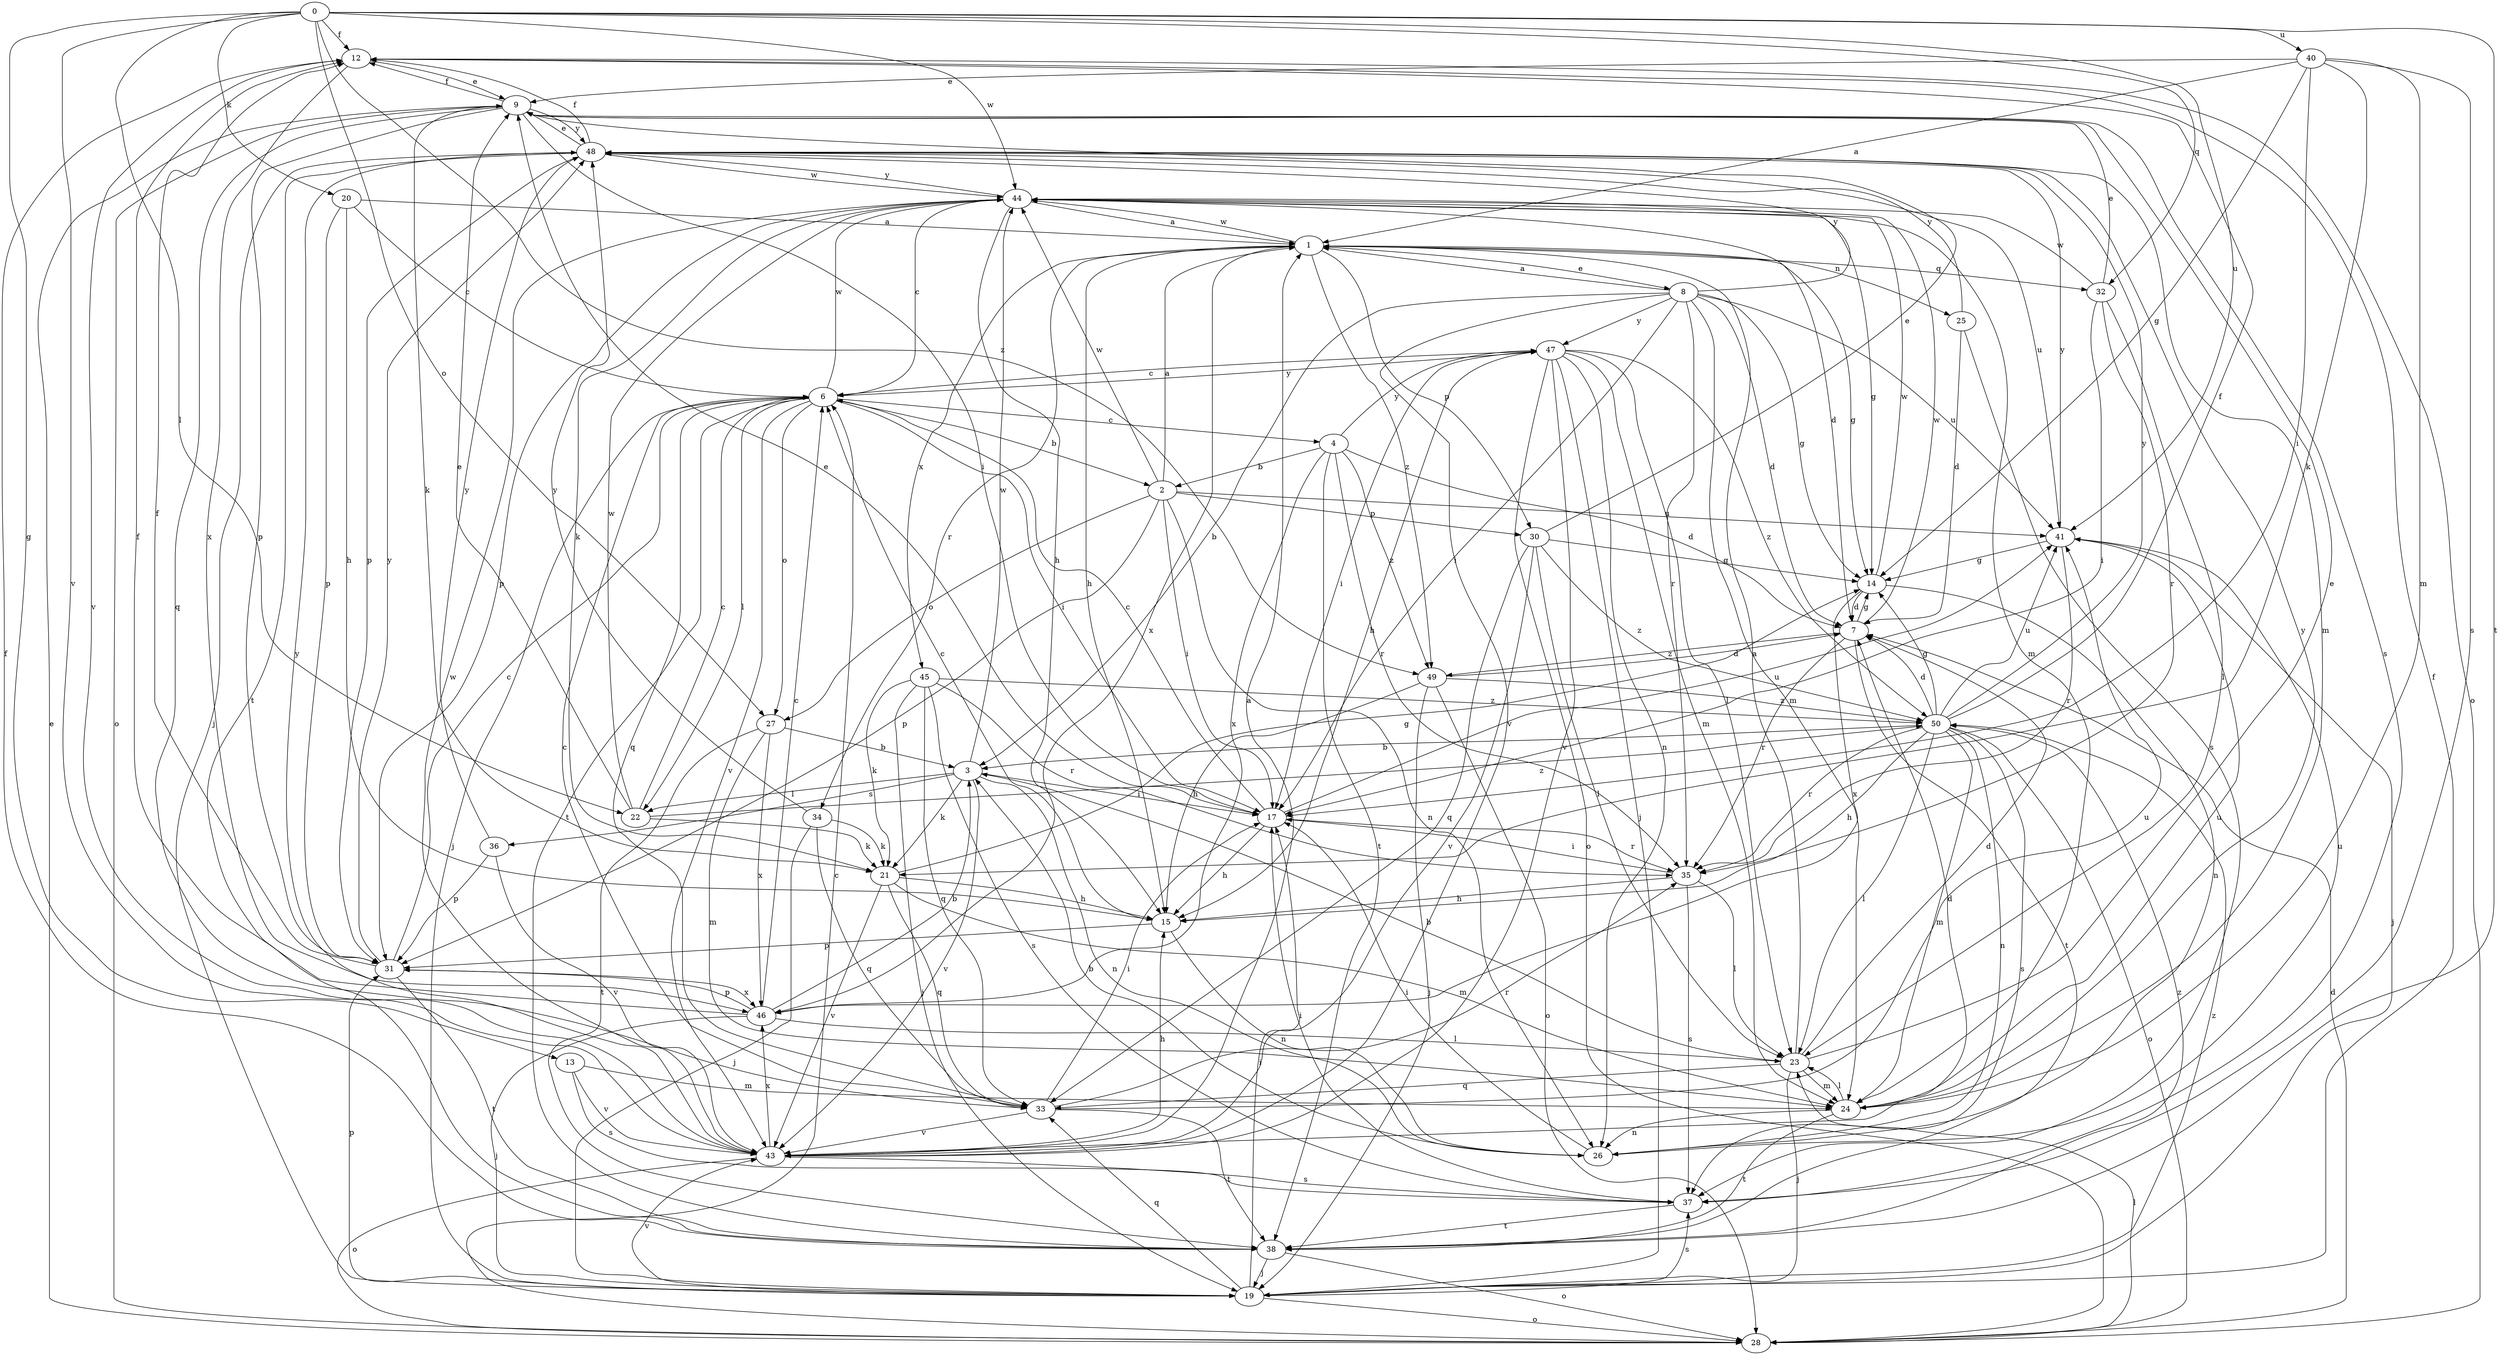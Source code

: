 strict digraph  {
0;
1;
2;
3;
4;
6;
7;
8;
9;
12;
13;
14;
15;
17;
19;
20;
21;
22;
23;
24;
25;
26;
27;
28;
30;
31;
32;
33;
34;
35;
36;
37;
38;
40;
41;
43;
44;
45;
46;
47;
48;
49;
50;
0 -> 12  [label=f];
0 -> 13  [label=g];
0 -> 20  [label=k];
0 -> 22  [label=l];
0 -> 27  [label=o];
0 -> 32  [label=q];
0 -> 38  [label=t];
0 -> 40  [label=u];
0 -> 41  [label=u];
0 -> 43  [label=v];
0 -> 44  [label=w];
0 -> 49  [label=z];
1 -> 8  [label=e];
1 -> 14  [label=g];
1 -> 15  [label=h];
1 -> 25  [label=n];
1 -> 30  [label=p];
1 -> 32  [label=q];
1 -> 34  [label=r];
1 -> 44  [label=w];
1 -> 45  [label=x];
1 -> 46  [label=x];
1 -> 49  [label=z];
2 -> 1  [label=a];
2 -> 17  [label=i];
2 -> 26  [label=n];
2 -> 27  [label=o];
2 -> 30  [label=p];
2 -> 31  [label=p];
2 -> 41  [label=u];
2 -> 44  [label=w];
3 -> 17  [label=i];
3 -> 21  [label=k];
3 -> 22  [label=l];
3 -> 26  [label=n];
3 -> 36  [label=s];
3 -> 43  [label=v];
3 -> 44  [label=w];
4 -> 2  [label=b];
4 -> 7  [label=d];
4 -> 35  [label=r];
4 -> 38  [label=t];
4 -> 46  [label=x];
4 -> 47  [label=y];
4 -> 49  [label=z];
6 -> 2  [label=b];
6 -> 4  [label=c];
6 -> 17  [label=i];
6 -> 19  [label=j];
6 -> 22  [label=l];
6 -> 27  [label=o];
6 -> 33  [label=q];
6 -> 38  [label=t];
6 -> 43  [label=v];
6 -> 44  [label=w];
6 -> 47  [label=y];
7 -> 14  [label=g];
7 -> 35  [label=r];
7 -> 38  [label=t];
7 -> 44  [label=w];
7 -> 49  [label=z];
8 -> 1  [label=a];
8 -> 3  [label=b];
8 -> 7  [label=d];
8 -> 14  [label=g];
8 -> 17  [label=i];
8 -> 24  [label=m];
8 -> 35  [label=r];
8 -> 41  [label=u];
8 -> 43  [label=v];
8 -> 47  [label=y];
8 -> 48  [label=y];
9 -> 12  [label=f];
9 -> 17  [label=i];
9 -> 21  [label=k];
9 -> 28  [label=o];
9 -> 31  [label=p];
9 -> 33  [label=q];
9 -> 37  [label=s];
9 -> 48  [label=y];
12 -> 9  [label=e];
12 -> 28  [label=o];
12 -> 43  [label=v];
12 -> 46  [label=x];
13 -> 24  [label=m];
13 -> 37  [label=s];
13 -> 43  [label=v];
14 -> 7  [label=d];
14 -> 26  [label=n];
14 -> 44  [label=w];
14 -> 46  [label=x];
15 -> 6  [label=c];
15 -> 26  [label=n];
15 -> 31  [label=p];
17 -> 6  [label=c];
17 -> 9  [label=e];
17 -> 15  [label=h];
17 -> 35  [label=r];
17 -> 41  [label=u];
19 -> 12  [label=f];
19 -> 17  [label=i];
19 -> 28  [label=o];
19 -> 31  [label=p];
19 -> 33  [label=q];
19 -> 37  [label=s];
19 -> 43  [label=v];
19 -> 50  [label=z];
20 -> 1  [label=a];
20 -> 6  [label=c];
20 -> 15  [label=h];
20 -> 31  [label=p];
21 -> 14  [label=g];
21 -> 15  [label=h];
21 -> 24  [label=m];
21 -> 33  [label=q];
21 -> 43  [label=v];
22 -> 6  [label=c];
22 -> 9  [label=e];
22 -> 21  [label=k];
22 -> 44  [label=w];
22 -> 50  [label=z];
23 -> 1  [label=a];
23 -> 3  [label=b];
23 -> 7  [label=d];
23 -> 9  [label=e];
23 -> 19  [label=j];
23 -> 24  [label=m];
23 -> 33  [label=q];
24 -> 23  [label=l];
24 -> 26  [label=n];
24 -> 38  [label=t];
24 -> 41  [label=u];
24 -> 48  [label=y];
25 -> 7  [label=d];
25 -> 37  [label=s];
25 -> 48  [label=y];
26 -> 3  [label=b];
26 -> 17  [label=i];
26 -> 41  [label=u];
27 -> 3  [label=b];
27 -> 24  [label=m];
27 -> 38  [label=t];
27 -> 46  [label=x];
28 -> 6  [label=c];
28 -> 7  [label=d];
28 -> 9  [label=e];
28 -> 23  [label=l];
30 -> 9  [label=e];
30 -> 14  [label=g];
30 -> 23  [label=l];
30 -> 33  [label=q];
30 -> 43  [label=v];
30 -> 50  [label=z];
31 -> 6  [label=c];
31 -> 12  [label=f];
31 -> 38  [label=t];
31 -> 46  [label=x];
31 -> 48  [label=y];
32 -> 9  [label=e];
32 -> 17  [label=i];
32 -> 23  [label=l];
32 -> 35  [label=r];
32 -> 44  [label=w];
33 -> 6  [label=c];
33 -> 17  [label=i];
33 -> 35  [label=r];
33 -> 38  [label=t];
33 -> 41  [label=u];
33 -> 43  [label=v];
34 -> 19  [label=j];
34 -> 21  [label=k];
34 -> 33  [label=q];
34 -> 48  [label=y];
35 -> 15  [label=h];
35 -> 17  [label=i];
35 -> 23  [label=l];
35 -> 37  [label=s];
36 -> 31  [label=p];
36 -> 43  [label=v];
36 -> 48  [label=y];
37 -> 17  [label=i];
37 -> 38  [label=t];
38 -> 12  [label=f];
38 -> 19  [label=j];
38 -> 28  [label=o];
38 -> 50  [label=z];
40 -> 1  [label=a];
40 -> 9  [label=e];
40 -> 14  [label=g];
40 -> 17  [label=i];
40 -> 21  [label=k];
40 -> 24  [label=m];
40 -> 37  [label=s];
41 -> 14  [label=g];
41 -> 19  [label=j];
41 -> 35  [label=r];
41 -> 48  [label=y];
43 -> 1  [label=a];
43 -> 7  [label=d];
43 -> 15  [label=h];
43 -> 28  [label=o];
43 -> 37  [label=s];
43 -> 44  [label=w];
43 -> 46  [label=x];
43 -> 48  [label=y];
44 -> 1  [label=a];
44 -> 6  [label=c];
44 -> 7  [label=d];
44 -> 14  [label=g];
44 -> 15  [label=h];
44 -> 21  [label=k];
44 -> 24  [label=m];
44 -> 31  [label=p];
44 -> 48  [label=y];
45 -> 19  [label=j];
45 -> 21  [label=k];
45 -> 33  [label=q];
45 -> 35  [label=r];
45 -> 37  [label=s];
45 -> 50  [label=z];
46 -> 3  [label=b];
46 -> 6  [label=c];
46 -> 12  [label=f];
46 -> 19  [label=j];
46 -> 23  [label=l];
46 -> 31  [label=p];
47 -> 6  [label=c];
47 -> 15  [label=h];
47 -> 17  [label=i];
47 -> 19  [label=j];
47 -> 23  [label=l];
47 -> 24  [label=m];
47 -> 26  [label=n];
47 -> 28  [label=o];
47 -> 43  [label=v];
47 -> 50  [label=z];
48 -> 9  [label=e];
48 -> 12  [label=f];
48 -> 19  [label=j];
48 -> 24  [label=m];
48 -> 31  [label=p];
48 -> 38  [label=t];
48 -> 41  [label=u];
48 -> 44  [label=w];
49 -> 7  [label=d];
49 -> 15  [label=h];
49 -> 19  [label=j];
49 -> 28  [label=o];
49 -> 50  [label=z];
50 -> 3  [label=b];
50 -> 7  [label=d];
50 -> 12  [label=f];
50 -> 14  [label=g];
50 -> 15  [label=h];
50 -> 23  [label=l];
50 -> 24  [label=m];
50 -> 26  [label=n];
50 -> 28  [label=o];
50 -> 35  [label=r];
50 -> 37  [label=s];
50 -> 41  [label=u];
50 -> 48  [label=y];
}
